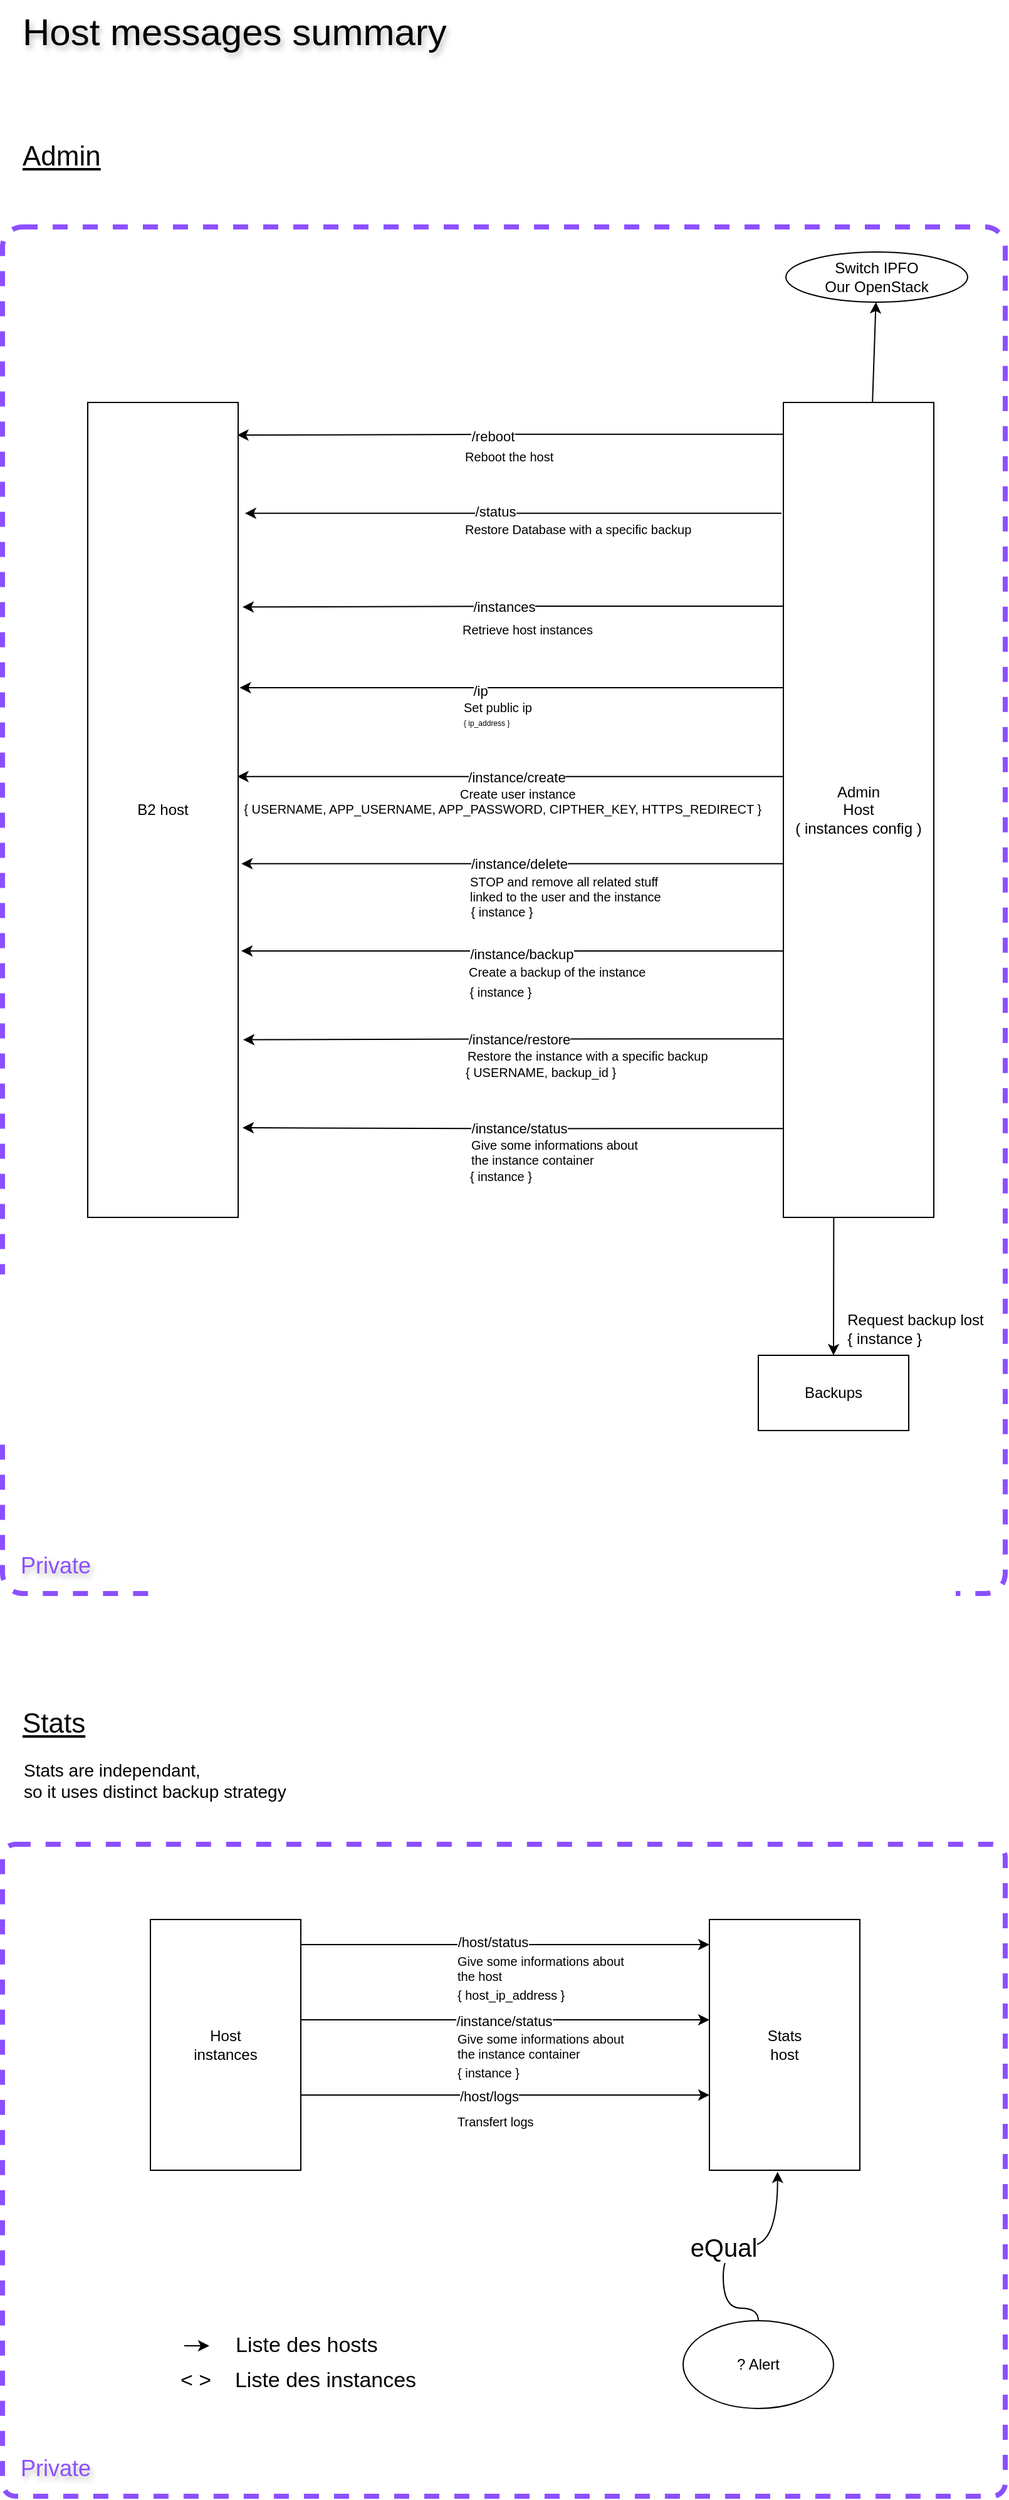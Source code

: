 <mxfile version="24.2.5" type="device">
  <diagram name="Host messages summary" id="2YBvvXClWsGukQMizWep">
    <mxGraphModel dx="1434" dy="836" grid="1" gridSize="10" guides="1" tooltips="1" connect="1" arrows="1" fold="1" page="1" pageScale="1" pageWidth="850" pageHeight="1100" math="0" shadow="0">
      <root>
        <mxCell id="0" />
        <mxCell id="1" parent="0" />
        <mxCell id="MP3uWI7jj2dFw3u_TR2O-50" value="" style="rounded=1;whiteSpace=wrap;html=1;fillColor=none;dashed=1;strokeWidth=4;strokeColor=#8C4FFF;arcSize=2;" parent="1" vertex="1">
          <mxGeometry x="25" y="1480" width="800" height="520" as="geometry" />
        </mxCell>
        <mxCell id="MP3uWI7jj2dFw3u_TR2O-1" value="" style="rounded=1;whiteSpace=wrap;html=1;fillColor=none;dashed=1;strokeWidth=4;strokeColor=#8C4FFF;arcSize=2;" parent="1" vertex="1">
          <mxGeometry x="25" y="190" width="800" height="1090" as="geometry" />
        </mxCell>
        <mxCell id="HNctt18qTdj9UZDiPTxx-2" value="B2 host" style="whiteSpace=wrap;html=1;" parent="1" vertex="1">
          <mxGeometry x="93" y="330" width="120" height="650" as="geometry" />
        </mxCell>
        <mxCell id="HNctt18qTdj9UZDiPTxx-3" value="&lt;font size=&quot;1&quot; style=&quot;&quot;&gt;&lt;span style=&quot;font-size: 30px;&quot;&gt;Host messages summary&lt;/span&gt;&lt;/font&gt;" style="text;html=1;align=left;verticalAlign=middle;resizable=0;points=[];autosize=1;strokeColor=none;fillColor=none;textShadow=1;" parent="1" vertex="1">
          <mxGeometry x="39" y="9" width="360" height="50" as="geometry" />
        </mxCell>
        <mxCell id="HNctt18qTdj9UZDiPTxx-4" value="&lt;font style=&quot;font-size: 22px;&quot;&gt;&lt;u&gt;Stats&lt;/u&gt;&lt;/font&gt;" style="text;html=1;align=left;verticalAlign=middle;resizable=0;points=[];autosize=1;strokeColor=none;fillColor=none;" parent="1" vertex="1">
          <mxGeometry x="39" y="1364" width="70" height="40" as="geometry" />
        </mxCell>
        <mxCell id="HNctt18qTdj9UZDiPTxx-7" value="" style="rounded=0;orthogonalLoop=1;jettySize=auto;html=1;" parent="1" source="HNctt18qTdj9UZDiPTxx-5" target="HNctt18qTdj9UZDiPTxx-6" edge="1">
          <mxGeometry relative="1" as="geometry" />
        </mxCell>
        <mxCell id="HNctt18qTdj9UZDiPTxx-8" style="edgeStyle=orthogonalEdgeStyle;rounded=0;orthogonalLoop=1;jettySize=auto;html=1;entryX=0.994;entryY=0.04;entryDx=0;entryDy=0;exitX=-0.004;exitY=0.039;exitDx=0;exitDy=0;exitPerimeter=0;entryPerimeter=0;" parent="1" edge="1" target="HNctt18qTdj9UZDiPTxx-2" source="HNctt18qTdj9UZDiPTxx-5">
          <mxGeometry relative="1" as="geometry">
            <mxPoint x="587.64" y="356.0" as="sourcePoint" />
            <mxPoint x="264.2" y="355" as="targetPoint" />
            <Array as="points" />
          </mxGeometry>
        </mxCell>
        <mxCell id="HNctt18qTdj9UZDiPTxx-9" value="/reboot" style="edgeLabel;html=1;align=center;verticalAlign=middle;resizable=0;points=[];" parent="HNctt18qTdj9UZDiPTxx-8" vertex="1" connectable="0">
          <mxGeometry x="-0.022" y="2" relative="1" as="geometry">
            <mxPoint x="-19" y="-1" as="offset" />
          </mxGeometry>
        </mxCell>
        <mxCell id="HNctt18qTdj9UZDiPTxx-18" style="edgeStyle=orthogonalEdgeStyle;rounded=0;orthogonalLoop=1;jettySize=auto;html=1;entryX=0.5;entryY=0;entryDx=0;entryDy=0;" parent="1" target="HNctt18qTdj9UZDiPTxx-17" edge="1">
          <mxGeometry relative="1" as="geometry">
            <mxPoint x="688" y="480" as="sourcePoint" />
          </mxGeometry>
        </mxCell>
        <mxCell id="HNctt18qTdj9UZDiPTxx-5" value="Admin&lt;br&gt;Host&lt;br&gt;( instances config )" style="whiteSpace=wrap;html=1;" parent="1" vertex="1">
          <mxGeometry x="648" y="330" width="120" height="650" as="geometry" />
        </mxCell>
        <mxCell id="HNctt18qTdj9UZDiPTxx-6" value="Switch IPFO&lt;br&gt;Our OpenStack" style="ellipse;whiteSpace=wrap;html=1;" parent="1" vertex="1">
          <mxGeometry x="650" y="210" width="145" height="40" as="geometry" />
        </mxCell>
        <mxCell id="HNctt18qTdj9UZDiPTxx-10" style="edgeStyle=orthogonalEdgeStyle;rounded=0;orthogonalLoop=1;jettySize=auto;html=1;exitX=0;exitY=0.25;exitDx=0;exitDy=0;entryX=1.029;entryY=0.251;entryDx=0;entryDy=0;entryPerimeter=0;" parent="1" edge="1" target="HNctt18qTdj9UZDiPTxx-2" source="HNctt18qTdj9UZDiPTxx-5">
          <mxGeometry relative="1" as="geometry">
            <mxPoint x="587.52" y="494.0" as="sourcePoint" />
            <mxPoint x="264.2" y="494.0" as="targetPoint" />
            <Array as="points" />
          </mxGeometry>
        </mxCell>
        <mxCell id="HNctt18qTdj9UZDiPTxx-11" value="/instances" style="edgeLabel;html=1;align=center;verticalAlign=middle;resizable=0;points=[];" parent="HNctt18qTdj9UZDiPTxx-10" vertex="1" connectable="0">
          <mxGeometry x="-0.022" y="2" relative="1" as="geometry">
            <mxPoint x="-12" y="-2" as="offset" />
          </mxGeometry>
        </mxCell>
        <mxCell id="HNctt18qTdj9UZDiPTxx-13" style="edgeStyle=orthogonalEdgeStyle;rounded=0;orthogonalLoop=1;jettySize=auto;html=1;entryX=1.045;entryY=0.136;entryDx=0;entryDy=0;exitX=-0.012;exitY=0.136;exitDx=0;exitDy=0;exitPerimeter=0;entryPerimeter=0;" parent="1" edge="1" target="HNctt18qTdj9UZDiPTxx-2" source="HNctt18qTdj9UZDiPTxx-5">
          <mxGeometry relative="1" as="geometry">
            <mxPoint x="588.36" y="417.4" as="sourcePoint" />
            <mxPoint x="263.84" y="418" as="targetPoint" />
          </mxGeometry>
        </mxCell>
        <mxCell id="HNctt18qTdj9UZDiPTxx-14" value="/status" style="edgeLabel;html=1;align=center;verticalAlign=middle;resizable=0;points=[];" parent="HNctt18qTdj9UZDiPTxx-13" vertex="1" connectable="0">
          <mxGeometry x="-0.022" y="2" relative="1" as="geometry">
            <mxPoint x="-19" y="-4" as="offset" />
          </mxGeometry>
        </mxCell>
        <mxCell id="HNctt18qTdj9UZDiPTxx-17" value="Backups" style="whiteSpace=wrap;html=1;" parent="1" vertex="1">
          <mxGeometry x="628" y="1090" width="120" height="60" as="geometry" />
        </mxCell>
        <mxCell id="HNctt18qTdj9UZDiPTxx-19" value="Request backup lost&lt;br&gt;&lt;div style=&quot;text-align: left;&quot;&gt;&lt;span style=&quot;background-color: initial;&quot;&gt;{ instance }&lt;/span&gt;&lt;/div&gt;" style="text;html=1;align=center;verticalAlign=middle;resizable=0;points=[];autosize=1;strokeColor=none;fillColor=none;" parent="1" vertex="1">
          <mxGeometry x="688" y="1049" width="130" height="40" as="geometry" />
        </mxCell>
        <mxCell id="HNctt18qTdj9UZDiPTxx-22" value="Stats are independant, &lt;br&gt;so it uses distinct backup strategy" style="text;html=1;align=left;verticalAlign=middle;resizable=0;points=[];autosize=1;strokeColor=none;fillColor=none;fontSize=14;" parent="1" vertex="1">
          <mxGeometry x="40" y="1404" width="230" height="50" as="geometry" />
        </mxCell>
        <mxCell id="HNctt18qTdj9UZDiPTxx-25" style="edgeStyle=orthogonalEdgeStyle;rounded=0;orthogonalLoop=1;jettySize=auto;html=1;exitX=1;exitY=0.25;exitDx=0;exitDy=0;entryX=0;entryY=0.25;entryDx=0;entryDy=0;" parent="1" edge="1">
          <mxGeometry relative="1" as="geometry">
            <mxPoint x="263" y="1560" as="sourcePoint" />
            <mxPoint x="589" y="1560" as="targetPoint" />
          </mxGeometry>
        </mxCell>
        <mxCell id="HNctt18qTdj9UZDiPTxx-28" value="/host/status" style="edgeLabel;html=1;align=center;verticalAlign=middle;resizable=0;points=[];" parent="HNctt18qTdj9UZDiPTxx-25" vertex="1" connectable="0">
          <mxGeometry x="-0.065" y="2" relative="1" as="geometry">
            <mxPoint as="offset" />
          </mxGeometry>
        </mxCell>
        <mxCell id="HNctt18qTdj9UZDiPTxx-27" style="edgeStyle=orthogonalEdgeStyle;rounded=0;orthogonalLoop=1;jettySize=auto;html=1;exitX=1;exitY=0.75;exitDx=0;exitDy=0;entryX=0;entryY=0.75;entryDx=0;entryDy=0;" parent="1" edge="1">
          <mxGeometry relative="1" as="geometry">
            <mxPoint x="263" y="1620.0" as="sourcePoint" />
            <mxPoint x="589" y="1620.0" as="targetPoint" />
          </mxGeometry>
        </mxCell>
        <mxCell id="HNctt18qTdj9UZDiPTxx-31" value="/instance/status" style="edgeLabel;html=1;align=center;verticalAlign=middle;resizable=0;points=[];" parent="HNctt18qTdj9UZDiPTxx-27" vertex="1" connectable="0">
          <mxGeometry x="-0.082" y="-1" relative="1" as="geometry">
            <mxPoint x="12" as="offset" />
          </mxGeometry>
        </mxCell>
        <mxCell id="HNctt18qTdj9UZDiPTxx-23" value="Host&lt;br&gt;instances" style="whiteSpace=wrap;html=1;" parent="1" vertex="1">
          <mxGeometry x="143" y="1540" width="120" height="200" as="geometry" />
        </mxCell>
        <mxCell id="HNctt18qTdj9UZDiPTxx-24" value="Stats&lt;br&gt;host" style="whiteSpace=wrap;html=1;" parent="1" vertex="1">
          <mxGeometry x="589" y="1540" width="120" height="200" as="geometry" />
        </mxCell>
        <mxCell id="HNctt18qTdj9UZDiPTxx-32" value="? Alert" style="ellipse;whiteSpace=wrap;html=1;" parent="1" vertex="1">
          <mxGeometry x="568" y="1860" width="120" height="70" as="geometry" />
        </mxCell>
        <mxCell id="HNctt18qTdj9UZDiPTxx-33" style="edgeStyle=orthogonalEdgeStyle;rounded=0;orthogonalLoop=1;jettySize=auto;html=1;entryX=0.453;entryY=1.006;entryDx=0;entryDy=0;entryPerimeter=0;curved=1;" parent="1" source="HNctt18qTdj9UZDiPTxx-32" target="HNctt18qTdj9UZDiPTxx-24" edge="1">
          <mxGeometry relative="1" as="geometry">
            <Array as="points">
              <mxPoint x="628" y="1850" />
              <mxPoint x="600" y="1850" />
              <mxPoint x="600" y="1800" />
              <mxPoint x="643" y="1800" />
            </Array>
          </mxGeometry>
        </mxCell>
        <mxCell id="HNctt18qTdj9UZDiPTxx-34" value="eQual" style="edgeLabel;html=1;align=center;verticalAlign=middle;resizable=0;points=[];fontSize=20;" parent="HNctt18qTdj9UZDiPTxx-33" vertex="1" connectable="0">
          <mxGeometry x="-0.078" relative="1" as="geometry">
            <mxPoint as="offset" />
          </mxGeometry>
        </mxCell>
        <mxCell id="HNctt18qTdj9UZDiPTxx-35" value="" style="edgeStyle=none;orthogonalLoop=1;jettySize=auto;html=1;rounded=0;" parent="1" edge="1">
          <mxGeometry width="100" relative="1" as="geometry">
            <mxPoint x="170" y="1880" as="sourcePoint" />
            <mxPoint x="190" y="1880" as="targetPoint" />
            <Array as="points" />
          </mxGeometry>
        </mxCell>
        <mxCell id="HNctt18qTdj9UZDiPTxx-36" value="&lt;font style=&quot;font-size: 17px;&quot;&gt;&amp;lt; &amp;gt;&amp;nbsp; &amp;nbsp; Liste des instances&lt;/font&gt;" style="text;html=1;align=left;verticalAlign=middle;resizable=0;points=[];autosize=1;strokeColor=none;fillColor=none;" parent="1" vertex="1">
          <mxGeometry x="165" y="1893" width="210" height="30" as="geometry" />
        </mxCell>
        <mxCell id="HNctt18qTdj9UZDiPTxx-37" value="&lt;span style=&quot;font-size: 17px;&quot;&gt;Liste des hosts&lt;/span&gt;" style="text;html=1;align=left;verticalAlign=middle;resizable=0;points=[];autosize=1;strokeColor=none;fillColor=none;" parent="1" vertex="1">
          <mxGeometry x="209" y="1865" width="140" height="30" as="geometry" />
        </mxCell>
        <mxCell id="MP3uWI7jj2dFw3u_TR2O-2" value="&lt;font color=&quot;#8c4fff&quot; style=&quot;font-size: 18px;&quot;&gt;Private&lt;/font&gt;" style="text;html=1;align=center;verticalAlign=middle;resizable=0;points=[];autosize=1;strokeColor=none;fillColor=none;textShadow=1;" parent="1" vertex="1">
          <mxGeometry x="27" y="1238" width="80" height="40" as="geometry" />
        </mxCell>
        <mxCell id="MP3uWI7jj2dFw3u_TR2O-6" value="&lt;font style=&quot;font-size: 22px;&quot;&gt;&lt;u&gt;Admin&lt;/u&gt;&lt;/font&gt;" style="text;html=1;align=left;verticalAlign=middle;resizable=0;points=[];autosize=1;strokeColor=none;fillColor=none;" parent="1" vertex="1">
          <mxGeometry x="39" y="114" width="90" height="40" as="geometry" />
        </mxCell>
        <mxCell id="MP3uWI7jj2dFw3u_TR2O-8" value="&lt;font style=&quot;font-size: 10px;&quot;&gt;Retrieve host instances&lt;/font&gt;" style="text;html=1;align=left;verticalAlign=middle;resizable=0;points=[];autosize=1;strokeColor=none;fillColor=none;fontSize=10;" parent="1" vertex="1">
          <mxGeometry x="390" y="496" width="130" height="30" as="geometry" />
        </mxCell>
        <mxCell id="MP3uWI7jj2dFw3u_TR2O-9" value="&lt;font style=&quot;font-size: 10px;&quot;&gt;Restore Database with a specific backup&lt;/font&gt;" style="text;html=1;align=left;verticalAlign=middle;resizable=0;points=[];autosize=1;strokeColor=none;fillColor=none;fontSize=10;" parent="1" vertex="1">
          <mxGeometry x="392" y="416" width="200" height="30" as="geometry" />
        </mxCell>
        <mxCell id="MP3uWI7jj2dFw3u_TR2O-10" style="edgeStyle=orthogonalEdgeStyle;rounded=0;orthogonalLoop=1;jettySize=auto;html=1;entryX=1.01;entryY=0.35;entryDx=0;entryDy=0;exitX=0;exitY=0.35;exitDx=0;exitDy=0;exitPerimeter=0;entryPerimeter=0;" parent="1" edge="1" target="HNctt18qTdj9UZDiPTxx-2" source="HNctt18qTdj9UZDiPTxx-5">
          <mxGeometry relative="1" as="geometry">
            <mxPoint x="588.36" y="557.4" as="sourcePoint" />
            <mxPoint x="263.84" y="558" as="targetPoint" />
          </mxGeometry>
        </mxCell>
        <mxCell id="MP3uWI7jj2dFw3u_TR2O-11" value="/ip" style="edgeLabel;html=1;align=center;verticalAlign=middle;resizable=0;points=[];" parent="MP3uWI7jj2dFw3u_TR2O-10" vertex="1" connectable="0">
          <mxGeometry x="-0.022" y="2" relative="1" as="geometry">
            <mxPoint x="-30" as="offset" />
          </mxGeometry>
        </mxCell>
        <mxCell id="MP3uWI7jj2dFw3u_TR2O-12" value="&lt;font style=&quot;font-size: 6px;&quot;&gt;{ ip_address }&lt;/font&gt;" style="text;html=1;align=left;verticalAlign=middle;resizable=0;points=[];autosize=1;strokeColor=none;fillColor=none;fontSize=10;" parent="1" vertex="1">
          <mxGeometry x="391" y="569" width="60" height="30" as="geometry" />
        </mxCell>
        <mxCell id="MP3uWI7jj2dFw3u_TR2O-13" value="&lt;font style=&quot;font-size: 10px;&quot;&gt;Set public ip&lt;/font&gt;" style="text;html=1;align=left;verticalAlign=middle;resizable=0;points=[];autosize=1;strokeColor=none;fillColor=none;fontSize=10;" parent="1" vertex="1">
          <mxGeometry x="391" y="558" width="80" height="30" as="geometry" />
        </mxCell>
        <mxCell id="MP3uWI7jj2dFw3u_TR2O-14" style="edgeStyle=orthogonalEdgeStyle;rounded=0;orthogonalLoop=1;jettySize=auto;html=1;entryX=0.994;entryY=0.459;entryDx=0;entryDy=0;exitX=0.004;exitY=0.459;exitDx=0;exitDy=0;exitPerimeter=0;entryPerimeter=0;" parent="1" edge="1" target="HNctt18qTdj9UZDiPTxx-2" source="HNctt18qTdj9UZDiPTxx-5">
          <mxGeometry relative="1" as="geometry">
            <mxPoint x="588.36" y="627.4" as="sourcePoint" />
            <mxPoint x="263.84" y="628" as="targetPoint" />
          </mxGeometry>
        </mxCell>
        <mxCell id="MP3uWI7jj2dFw3u_TR2O-15" value="/instance/create" style="edgeLabel;html=1;align=center;verticalAlign=middle;resizable=0;points=[];" parent="MP3uWI7jj2dFw3u_TR2O-14" vertex="1" connectable="0">
          <mxGeometry x="-0.022" y="2" relative="1" as="geometry">
            <mxPoint y="-2" as="offset" />
          </mxGeometry>
        </mxCell>
        <mxCell id="MP3uWI7jj2dFw3u_TR2O-17" value="Create user instance" style="text;html=1;align=left;verticalAlign=middle;resizable=0;points=[];autosize=1;strokeColor=none;fillColor=none;fontSize=10;" parent="1" vertex="1">
          <mxGeometry x="388" y="627" width="120" height="30" as="geometry" />
        </mxCell>
        <mxCell id="MP3uWI7jj2dFw3u_TR2O-18" style="edgeStyle=orthogonalEdgeStyle;rounded=0;orthogonalLoop=1;jettySize=auto;html=1;entryX=1.021;entryY=0.566;entryDx=0;entryDy=0;entryPerimeter=0;exitX=0;exitY=0.566;exitDx=0;exitDy=0;exitPerimeter=0;" parent="1" edge="1" target="HNctt18qTdj9UZDiPTxx-2" source="HNctt18qTdj9UZDiPTxx-5">
          <mxGeometry relative="1" as="geometry">
            <mxPoint x="630" y="698" as="sourcePoint" />
            <mxPoint x="263.84" y="698" as="targetPoint" />
          </mxGeometry>
        </mxCell>
        <mxCell id="MP3uWI7jj2dFw3u_TR2O-19" value="/instance/delete" style="edgeLabel;html=1;align=center;verticalAlign=middle;resizable=0;points=[];" parent="MP3uWI7jj2dFw3u_TR2O-18" vertex="1" connectable="0">
          <mxGeometry x="-0.022" y="2" relative="1" as="geometry">
            <mxPoint y="-2" as="offset" />
          </mxGeometry>
        </mxCell>
        <mxCell id="MP3uWI7jj2dFw3u_TR2O-20" value="&lt;font style=&quot;font-size: 10px;&quot;&gt;{ instance }&lt;/font&gt;" style="text;html=1;align=center;verticalAlign=middle;resizable=0;points=[];autosize=1;strokeColor=none;fillColor=none;fontSize=10;" parent="1" vertex="1">
          <mxGeometry x="388" y="721" width="70" height="30" as="geometry" />
        </mxCell>
        <mxCell id="MP3uWI7jj2dFw3u_TR2O-21" value="STOP and remove all related stuff &lt;br&gt;linked to the user and the instance" style="text;html=1;align=left;verticalAlign=middle;resizable=0;points=[];autosize=1;strokeColor=none;fillColor=none;fontSize=10;" parent="1" vertex="1">
          <mxGeometry x="396" y="698" width="180" height="40" as="geometry" />
        </mxCell>
        <mxCell id="MP3uWI7jj2dFw3u_TR2O-22" style="edgeStyle=orthogonalEdgeStyle;rounded=0;orthogonalLoop=1;jettySize=auto;html=1;entryX=1.021;entryY=0.673;entryDx=0;entryDy=0;exitX=-0.004;exitY=0.673;exitDx=0;exitDy=0;exitPerimeter=0;entryPerimeter=0;" parent="1" edge="1" target="HNctt18qTdj9UZDiPTxx-2" source="HNctt18qTdj9UZDiPTxx-5">
          <mxGeometry relative="1" as="geometry">
            <mxPoint x="588.36" y="767.4" as="sourcePoint" />
            <mxPoint x="263.84" y="768" as="targetPoint" />
          </mxGeometry>
        </mxCell>
        <mxCell id="MP3uWI7jj2dFw3u_TR2O-23" value="/instance/backup" style="edgeLabel;html=1;align=center;verticalAlign=middle;resizable=0;points=[];" parent="MP3uWI7jj2dFw3u_TR2O-22" vertex="1" connectable="0">
          <mxGeometry x="-0.022" y="2" relative="1" as="geometry">
            <mxPoint x="2" as="offset" />
          </mxGeometry>
        </mxCell>
        <mxCell id="MP3uWI7jj2dFw3u_TR2O-25" value="&lt;font style=&quot;font-size: 10px;&quot;&gt;Create a backup of the instance&lt;/font&gt;" style="text;html=1;align=left;verticalAlign=middle;resizable=0;points=[];autosize=1;strokeColor=none;fillColor=none;fontSize=10;" parent="1" vertex="1">
          <mxGeometry x="395" y="769" width="160" height="30" as="geometry" />
        </mxCell>
        <mxCell id="MP3uWI7jj2dFw3u_TR2O-26" style="edgeStyle=orthogonalEdgeStyle;rounded=0;orthogonalLoop=1;jettySize=auto;html=1;entryX=1.033;entryY=0.782;entryDx=0;entryDy=0;exitX=0.004;exitY=0.781;exitDx=0;exitDy=0;exitPerimeter=0;entryPerimeter=0;" parent="1" edge="1" target="HNctt18qTdj9UZDiPTxx-2" source="HNctt18qTdj9UZDiPTxx-5">
          <mxGeometry relative="1" as="geometry">
            <mxPoint x="588.36" y="837.4" as="sourcePoint" />
            <mxPoint x="263.84" y="838" as="targetPoint" />
          </mxGeometry>
        </mxCell>
        <mxCell id="MP3uWI7jj2dFw3u_TR2O-27" value="/instance/restore" style="edgeLabel;html=1;align=center;verticalAlign=middle;resizable=0;points=[];" parent="MP3uWI7jj2dFw3u_TR2O-26" vertex="1" connectable="0">
          <mxGeometry x="-0.022" y="2" relative="1" as="geometry">
            <mxPoint y="-2" as="offset" />
          </mxGeometry>
        </mxCell>
        <mxCell id="MP3uWI7jj2dFw3u_TR2O-28" value="&lt;font style=&quot;font-size: 10px;&quot;&gt;{ USERNAME, backup_id }&lt;/font&gt;" style="text;html=1;align=center;verticalAlign=middle;resizable=0;points=[];autosize=1;strokeColor=none;fillColor=none;fontSize=10;" parent="1" vertex="1">
          <mxGeometry x="384" y="849" width="140" height="30" as="geometry" />
        </mxCell>
        <mxCell id="MP3uWI7jj2dFw3u_TR2O-29" value="&lt;font style=&quot;font-size: 10px;&quot;&gt;Restore the instance with a specific backup&lt;/font&gt;" style="text;html=1;align=left;verticalAlign=middle;resizable=0;points=[];autosize=1;strokeColor=none;fillColor=none;fontSize=10;" parent="1" vertex="1">
          <mxGeometry x="394" y="836" width="220" height="30" as="geometry" />
        </mxCell>
        <mxCell id="MP3uWI7jj2dFw3u_TR2O-30" style="edgeStyle=orthogonalEdgeStyle;rounded=0;orthogonalLoop=1;jettySize=auto;html=1;entryX=1.029;entryY=0.89;entryDx=0;entryDy=0;entryPerimeter=0;exitX=0.004;exitY=0.891;exitDx=0;exitDy=0;exitPerimeter=0;" parent="1" edge="1" target="HNctt18qTdj9UZDiPTxx-2" source="HNctt18qTdj9UZDiPTxx-5">
          <mxGeometry relative="1" as="geometry">
            <mxPoint x="640" y="908" as="sourcePoint" />
            <mxPoint x="263.84" y="908" as="targetPoint" />
          </mxGeometry>
        </mxCell>
        <mxCell id="MP3uWI7jj2dFw3u_TR2O-31" value="/instance/status" style="edgeLabel;html=1;align=center;verticalAlign=middle;resizable=0;points=[];" parent="MP3uWI7jj2dFw3u_TR2O-30" vertex="1" connectable="0">
          <mxGeometry x="-0.022" y="2" relative="1" as="geometry">
            <mxPoint y="-2" as="offset" />
          </mxGeometry>
        </mxCell>
        <mxCell id="MP3uWI7jj2dFw3u_TR2O-32" value="&lt;font style=&quot;font-size: 10px;&quot;&gt;{ instance }&lt;/font&gt;" style="text;html=1;align=left;verticalAlign=middle;resizable=0;points=[];autosize=1;strokeColor=none;fillColor=none;fontSize=10;" parent="1" vertex="1">
          <mxGeometry x="396" y="932" width="70" height="30" as="geometry" />
        </mxCell>
        <mxCell id="MP3uWI7jj2dFw3u_TR2O-33" value="&lt;font style=&quot;font-size: 10px;&quot;&gt;Give some informations about &lt;br&gt;the instance container&lt;/font&gt;" style="text;html=1;align=left;verticalAlign=middle;resizable=0;points=[];autosize=1;strokeColor=none;fillColor=none;fontSize=10;" parent="1" vertex="1">
          <mxGeometry x="397" y="908" width="160" height="40" as="geometry" />
        </mxCell>
        <mxCell id="MP3uWI7jj2dFw3u_TR2O-48" value="&lt;font style=&quot;font-size: 10px;&quot;&gt;{ USERNAME, APP_USERNAME, APP_PASSWORD, CIPTHER_KEY, HTTPS_REDIRECT }&amp;nbsp;&lt;/font&gt;" style="text;html=1;align=center;verticalAlign=middle;resizable=0;points=[];autosize=1;strokeColor=none;fillColor=none;fontSize=10;" parent="1" vertex="1">
          <mxGeometry x="205" y="639" width="440" height="30" as="geometry" />
        </mxCell>
        <mxCell id="MP3uWI7jj2dFw3u_TR2O-49" value="&lt;font style=&quot;font-size: 10px;&quot;&gt;{ instance }&lt;/font&gt;" style="text;html=1;align=center;verticalAlign=middle;resizable=0;points=[];autosize=1;strokeColor=none;fillColor=none;fontSize=10;" parent="1" vertex="1">
          <mxGeometry x="387" y="785" width="70" height="30" as="geometry" />
        </mxCell>
        <mxCell id="MP3uWI7jj2dFw3u_TR2O-51" value="&lt;font color=&quot;#8c4fff&quot; style=&quot;font-size: 18px;&quot;&gt;Private&lt;/font&gt;" style="text;html=1;align=center;verticalAlign=middle;resizable=0;points=[];autosize=1;strokeColor=none;fillColor=none;textShadow=1;" parent="1" vertex="1">
          <mxGeometry x="27" y="1958" width="80" height="40" as="geometry" />
        </mxCell>
        <mxCell id="MP3uWI7jj2dFw3u_TR2O-52" style="edgeStyle=orthogonalEdgeStyle;rounded=0;orthogonalLoop=1;jettySize=auto;html=1;exitX=1;exitY=0.75;exitDx=0;exitDy=0;entryX=0;entryY=0.75;entryDx=0;entryDy=0;" parent="1" edge="1">
          <mxGeometry relative="1" as="geometry">
            <mxPoint x="263" y="1680.0" as="sourcePoint" />
            <mxPoint x="589" y="1680.0" as="targetPoint" />
          </mxGeometry>
        </mxCell>
        <mxCell id="MP3uWI7jj2dFw3u_TR2O-53" value="/host/logs" style="edgeLabel;html=1;align=center;verticalAlign=middle;resizable=0;points=[];" parent="MP3uWI7jj2dFw3u_TR2O-52" vertex="1" connectable="0">
          <mxGeometry x="-0.082" y="-1" relative="1" as="geometry">
            <mxPoint as="offset" />
          </mxGeometry>
        </mxCell>
        <mxCell id="MP3uWI7jj2dFw3u_TR2O-54" value="&lt;font style=&quot;font-size: 10px;&quot;&gt;{ host_ip_address }&lt;/font&gt;" style="text;html=1;align=left;verticalAlign=middle;resizable=0;points=[];autosize=1;strokeColor=none;fillColor=none;fontSize=10;" parent="1" vertex="1">
          <mxGeometry x="386" y="1585" width="110" height="30" as="geometry" />
        </mxCell>
        <mxCell id="MP3uWI7jj2dFw3u_TR2O-55" value="&lt;font style=&quot;font-size: 10px;&quot;&gt;Give some informations about &lt;br&gt;the host&lt;/font&gt;" style="text;html=1;align=left;verticalAlign=middle;resizable=0;points=[];autosize=1;strokeColor=none;fillColor=none;fontSize=10;" parent="1" vertex="1">
          <mxGeometry x="386" y="1559" width="160" height="40" as="geometry" />
        </mxCell>
        <mxCell id="MP3uWI7jj2dFw3u_TR2O-56" value="&lt;font style=&quot;font-size: 10px;&quot;&gt;{ instance }&lt;/font&gt;" style="text;html=1;align=left;verticalAlign=middle;resizable=0;points=[];autosize=1;strokeColor=none;fillColor=none;fontSize=10;" parent="1" vertex="1">
          <mxGeometry x="386" y="1647" width="70" height="30" as="geometry" />
        </mxCell>
        <mxCell id="MP3uWI7jj2dFw3u_TR2O-57" value="&lt;font style=&quot;font-size: 10px;&quot;&gt;Give some informations about &lt;br&gt;the instance container&lt;/font&gt;" style="text;html=1;align=left;verticalAlign=middle;resizable=0;points=[];autosize=1;strokeColor=none;fillColor=none;fontSize=10;" parent="1" vertex="1">
          <mxGeometry x="386" y="1621" width="160" height="40" as="geometry" />
        </mxCell>
        <mxCell id="MP3uWI7jj2dFw3u_TR2O-58" value="Transfert logs" style="text;html=1;align=left;verticalAlign=middle;resizable=0;points=[];autosize=1;strokeColor=none;fillColor=none;fontSize=10;" parent="1" vertex="1">
          <mxGeometry x="386" y="1686" width="80" height="30" as="geometry" />
        </mxCell>
        <mxCell id="x_ikKN0M_AUhyGE74kWF-1" value="&lt;font style=&quot;font-size: 10px;&quot;&gt;Reboot the host&lt;/font&gt;" style="text;html=1;align=left;verticalAlign=middle;resizable=0;points=[];autosize=1;strokeColor=none;fillColor=none;fontSize=10;" parent="1" vertex="1">
          <mxGeometry x="392" y="358" width="90" height="30" as="geometry" />
        </mxCell>
      </root>
    </mxGraphModel>
  </diagram>
</mxfile>
